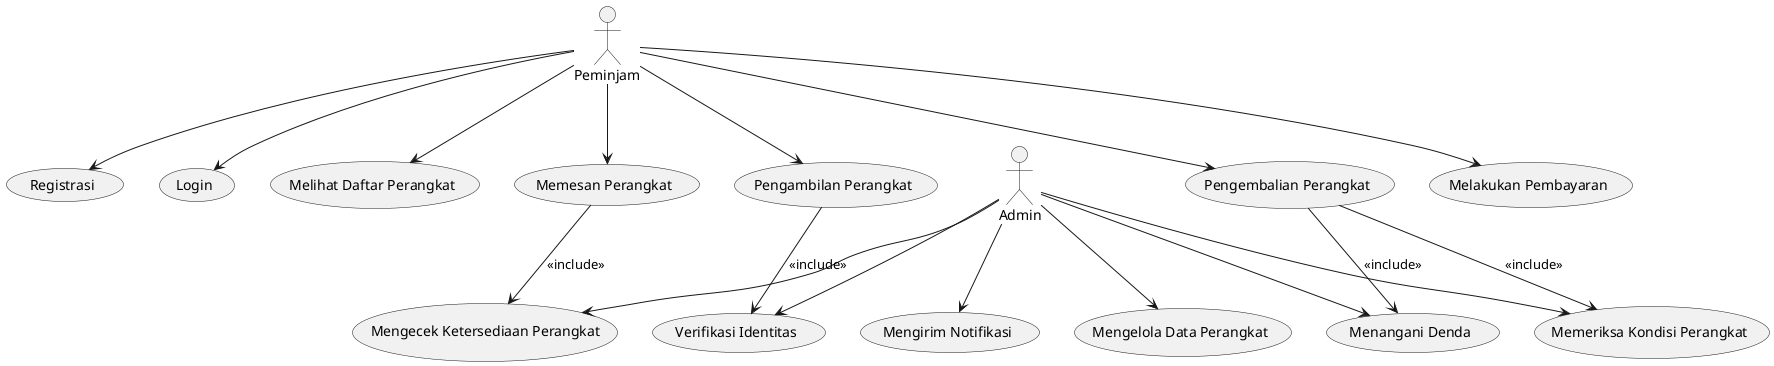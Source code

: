 @startuml
actor Peminjam
actor Admin

usecase "Registrasi" as UC1
usecase "Login" as UC2
usecase "Melihat Daftar Perangkat" as UC3
usecase "Memesan Perangkat" as UC4
usecase "Melakukan Pembayaran" as UC5
usecase "Pengambilan Perangkat" as UC6
usecase "Pengembalian Perangkat" as UC7
usecase "Verifikasi Identitas" as UC8
usecase "Mengelola Data Perangkat" as UC9
usecase "Mengecek Ketersediaan Perangkat" as UC10
usecase "Memeriksa Kondisi Perangkat" as UC11
usecase "Menangani Denda" as UC12
usecase "Mengirim Notifikasi" as UC13

Peminjam --> UC1
Peminjam --> UC2
Peminjam --> UC3
Peminjam --> UC4
Peminjam --> UC5
Peminjam --> UC6
Peminjam --> UC7

Admin --> UC8
Admin --> UC9
Admin --> UC10
Admin --> UC11
Admin --> UC12
Admin --> UC13

UC4 --> UC10 : <<include>>
UC6 --> UC8 : <<include>>
UC7 --> UC11 : <<include>>
UC7 --> UC12 : <<include>>
@enduml
